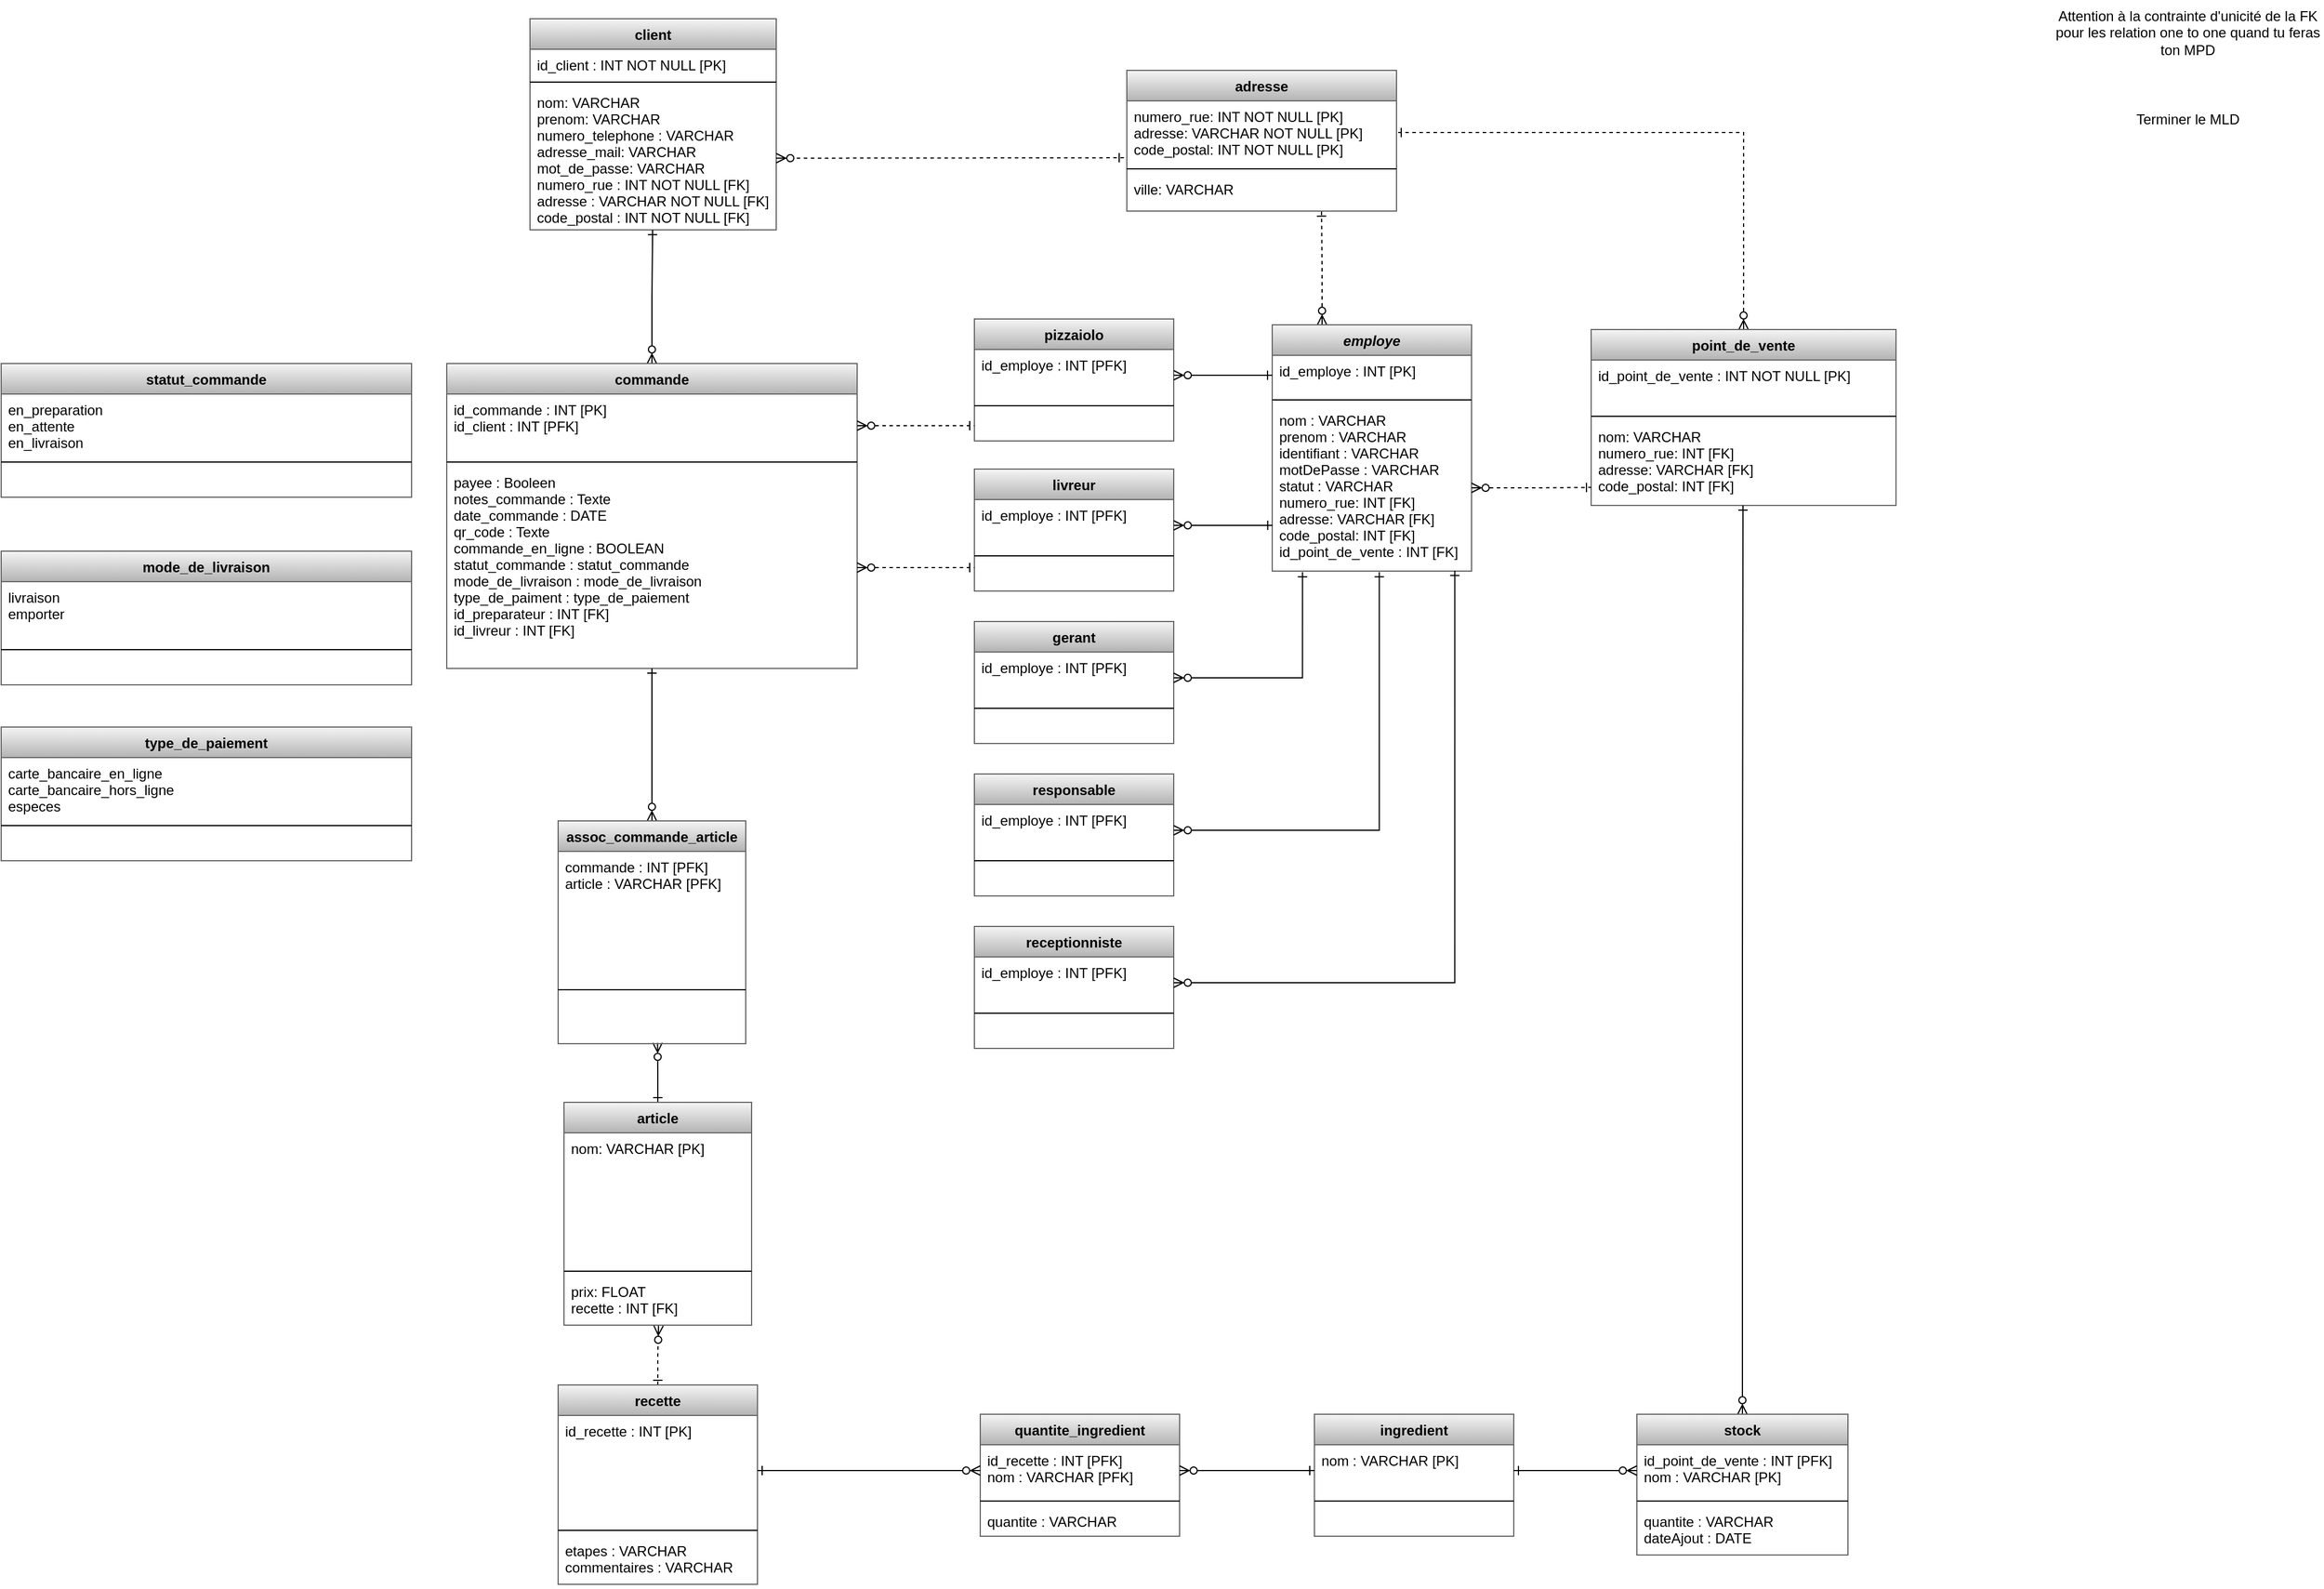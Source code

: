 <mxfile version="20.0.1" type="device"><diagram id="4pZE0eaLuYek-F89iUta" name="Page-1"><mxGraphModel dx="3080" dy="794" grid="1" gridSize="10" guides="1" tooltips="1" connect="1" arrows="1" fold="1" page="1" pageScale="1" pageWidth="827" pageHeight="1169" math="0" shadow="0"><root><mxCell id="0"/><mxCell id="1" parent="0"/><mxCell id="tlW0djvK44GhxYyLrSYD-18" value="client" style="swimlane;fontStyle=1;align=center;verticalAlign=top;childLayout=stackLayout;horizontal=1;startSize=26;horizontalStack=0;resizeParent=1;resizeParentMax=0;resizeLast=0;collapsible=1;marginBottom=0;fillColor=#f5f5f5;gradientColor=#b3b3b3;strokeColor=#666666;" parent="1" vertex="1"><mxGeometry x="-509" y="36" width="210" height="180" as="geometry"/></mxCell><mxCell id="tlW0djvK44GhxYyLrSYD-19" value="id_client : INT NOT NULL [PK]" style="text;strokeColor=none;fillColor=none;align=left;verticalAlign=top;spacingLeft=4;spacingRight=4;overflow=hidden;rotatable=0;points=[[0,0.5],[1,0.5]];portConstraint=eastwest;" parent="tlW0djvK44GhxYyLrSYD-18" vertex="1"><mxGeometry y="26" width="210" height="24" as="geometry"/></mxCell><mxCell id="tlW0djvK44GhxYyLrSYD-20" value="" style="line;strokeWidth=1;fillColor=none;align=left;verticalAlign=middle;spacingTop=-1;spacingLeft=3;spacingRight=3;rotatable=0;labelPosition=right;points=[];portConstraint=eastwest;" parent="tlW0djvK44GhxYyLrSYD-18" vertex="1"><mxGeometry y="50" width="210" height="8" as="geometry"/></mxCell><mxCell id="tlW0djvK44GhxYyLrSYD-21" value="nom: VARCHAR&#10;prenom: VARCHAR&#10;numero_telephone : VARCHAR&#10;adresse_mail: VARCHAR&#10;mot_de_passe: VARCHAR&#10;numero_rue : INT NOT NULL [FK]&#10;adresse : VARCHAR NOT NULL [FK]&#10;code_postal : INT NOT NULL [FK]" style="text;strokeColor=none;fillColor=none;align=left;verticalAlign=top;spacingLeft=4;spacingRight=4;overflow=hidden;rotatable=0;points=[[0,0.5],[1,0.5]];portConstraint=eastwest;" parent="tlW0djvK44GhxYyLrSYD-18" vertex="1"><mxGeometry y="58" width="210" height="122" as="geometry"/></mxCell><mxCell id="YXLJD_VavkNt5PV0fLGa-75" style="edgeStyle=orthogonalEdgeStyle;rounded=0;orthogonalLoop=1;jettySize=auto;html=1;exitX=0.25;exitY=0;exitDx=0;exitDy=0;entryX=0.722;entryY=1.009;entryDx=0;entryDy=0;entryPerimeter=0;startArrow=ERzeroToMany;startFill=0;endArrow=ERone;endFill=0;dashed=1;" parent="1" source="tlW0djvK44GhxYyLrSYD-23" target="tlW0djvK44GhxYyLrSYD-88" edge="1"><mxGeometry relative="1" as="geometry"/></mxCell><mxCell id="tlW0djvK44GhxYyLrSYD-23" value="employe" style="swimlane;fontStyle=3;align=center;verticalAlign=top;childLayout=stackLayout;horizontal=1;startSize=26;horizontalStack=0;resizeParent=1;resizeParentMax=0;resizeLast=0;collapsible=1;marginBottom=0;fillColor=#f5f5f5;gradientColor=#b3b3b3;strokeColor=#666666;" parent="1" vertex="1"><mxGeometry x="124" y="297" width="170" height="210" as="geometry"><mxRectangle x="340" y="87" width="80" height="26" as="alternateBounds"/></mxGeometry></mxCell><mxCell id="tlW0djvK44GhxYyLrSYD-24" value="id_employe : INT [PK]" style="text;strokeColor=none;fillColor=none;align=left;verticalAlign=top;spacingLeft=4;spacingRight=4;overflow=hidden;rotatable=0;points=[[0,0.5],[1,0.5]];portConstraint=eastwest;" parent="tlW0djvK44GhxYyLrSYD-23" vertex="1"><mxGeometry y="26" width="170" height="34" as="geometry"/></mxCell><mxCell id="tlW0djvK44GhxYyLrSYD-25" value="" style="line;strokeWidth=1;fillColor=none;align=left;verticalAlign=middle;spacingTop=-1;spacingLeft=3;spacingRight=3;rotatable=0;labelPosition=right;points=[];portConstraint=eastwest;" parent="tlW0djvK44GhxYyLrSYD-23" vertex="1"><mxGeometry y="60" width="170" height="8" as="geometry"/></mxCell><mxCell id="tlW0djvK44GhxYyLrSYD-26" value="nom : VARCHAR&#10;prenom : VARCHAR&#10;identifiant : VARCHAR&#10;motDePasse : VARCHAR&#10;statut : VARCHAR&#10;numero_rue: INT [FK]&#10;adresse: VARCHAR [FK]&#10;code_postal: INT [FK]&#10;id_point_de_vente : INT [FK]&#10;" style="text;strokeColor=none;fillColor=none;align=left;verticalAlign=top;spacingLeft=4;spacingRight=4;overflow=hidden;rotatable=0;points=[[0,0.5],[1,0.5]];portConstraint=eastwest;" parent="tlW0djvK44GhxYyLrSYD-23" vertex="1"><mxGeometry y="68" width="170" height="142" as="geometry"/></mxCell><mxCell id="YXLJD_VavkNt5PV0fLGa-41" style="edgeStyle=orthogonalEdgeStyle;rounded=0;orthogonalLoop=1;jettySize=auto;html=1;exitX=0.5;exitY=0;exitDx=0;exitDy=0;entryX=0.498;entryY=1.001;entryDx=0;entryDy=0;entryPerimeter=0;startArrow=ERzeroToMany;startFill=0;endArrow=ERone;endFill=0;" parent="1" source="tlW0djvK44GhxYyLrSYD-27" target="tlW0djvK44GhxYyLrSYD-21" edge="1"><mxGeometry relative="1" as="geometry"/></mxCell><mxCell id="tlW0djvK44GhxYyLrSYD-27" value="commande" style="swimlane;fontStyle=1;align=center;verticalAlign=top;childLayout=stackLayout;horizontal=1;startSize=26;horizontalStack=0;resizeParent=1;resizeParentMax=0;resizeLast=0;collapsible=1;marginBottom=0;fillColor=#f5f5f5;gradientColor=#b3b3b3;strokeColor=#666666;" parent="1" vertex="1"><mxGeometry x="-580" y="330" width="350" height="260" as="geometry"/></mxCell><mxCell id="tlW0djvK44GhxYyLrSYD-28" value="id_commande : INT [PK]&#10;id_client : INT [PFK]" style="text;strokeColor=none;fillColor=none;align=left;verticalAlign=top;spacingLeft=4;spacingRight=4;overflow=hidden;rotatable=0;points=[[0,0.5],[1,0.5]];portConstraint=eastwest;" parent="tlW0djvK44GhxYyLrSYD-27" vertex="1"><mxGeometry y="26" width="350" height="54" as="geometry"/></mxCell><mxCell id="tlW0djvK44GhxYyLrSYD-29" value="" style="line;strokeWidth=1;fillColor=none;align=left;verticalAlign=middle;spacingTop=-1;spacingLeft=3;spacingRight=3;rotatable=0;labelPosition=right;points=[];portConstraint=eastwest;" parent="tlW0djvK44GhxYyLrSYD-27" vertex="1"><mxGeometry y="80" width="350" height="8" as="geometry"/></mxCell><mxCell id="tlW0djvK44GhxYyLrSYD-30" value="payee : Booleen&#10;notes_commande : Texte&#10;date_commande : DATE&#10;qr_code : Texte&#10;commande_en_ligne : BOOLEAN&#10;statut_commande : statut_commande&#10;mode_de_livraison : mode_de_livraison&#10;type_de_paiment : type_de_paiement&#10;id_preparateur : INT [FK]&#10;id_livreur : INT [FK]" style="text;strokeColor=none;fillColor=none;align=left;verticalAlign=top;spacingLeft=4;spacingRight=4;overflow=hidden;rotatable=0;points=[[0,0.5],[1,0.5]];portConstraint=eastwest;" parent="tlW0djvK44GhxYyLrSYD-27" vertex="1"><mxGeometry y="88" width="350" height="172" as="geometry"/></mxCell><mxCell id="tlW0djvK44GhxYyLrSYD-31" value="type_de_paiement" style="swimlane;fontStyle=1;align=center;verticalAlign=top;childLayout=stackLayout;horizontal=1;startSize=26;horizontalStack=0;resizeParent=1;resizeParentMax=0;resizeLast=0;collapsible=1;marginBottom=0;fillColor=#f5f5f5;gradientColor=#b3b3b3;strokeColor=#666666;" parent="1" vertex="1"><mxGeometry x="-960" y="640" width="350" height="114" as="geometry"/></mxCell><mxCell id="tlW0djvK44GhxYyLrSYD-32" value="carte_bancaire_en_ligne&#10;carte_bancaire_hors_ligne&#10;especes" style="text;strokeColor=none;fillColor=none;align=left;verticalAlign=top;spacingLeft=4;spacingRight=4;overflow=hidden;rotatable=0;points=[[0,0.5],[1,0.5]];portConstraint=eastwest;" parent="tlW0djvK44GhxYyLrSYD-31" vertex="1"><mxGeometry y="26" width="350" height="54" as="geometry"/></mxCell><mxCell id="tlW0djvK44GhxYyLrSYD-33" value="" style="line;strokeWidth=1;fillColor=none;align=left;verticalAlign=middle;spacingTop=-1;spacingLeft=3;spacingRight=3;rotatable=0;labelPosition=right;points=[];portConstraint=eastwest;" parent="tlW0djvK44GhxYyLrSYD-31" vertex="1"><mxGeometry y="80" width="350" height="8" as="geometry"/></mxCell><mxCell id="tlW0djvK44GhxYyLrSYD-34" value=" " style="text;strokeColor=none;fillColor=none;align=left;verticalAlign=top;spacingLeft=4;spacingRight=4;overflow=hidden;rotatable=0;points=[[0,0.5],[1,0.5]];portConstraint=eastwest;" parent="tlW0djvK44GhxYyLrSYD-31" vertex="1"><mxGeometry y="88" width="350" height="26" as="geometry"/></mxCell><mxCell id="YXLJD_VavkNt5PV0fLGa-74" style="edgeStyle=orthogonalEdgeStyle;rounded=0;orthogonalLoop=1;jettySize=auto;html=1;exitX=0.5;exitY=0;exitDx=0;exitDy=0;entryX=0.53;entryY=0.982;entryDx=0;entryDy=0;entryPerimeter=0;startArrow=ERone;startFill=0;endArrow=ERzeroToMany;endFill=0;" parent="1" source="tlW0djvK44GhxYyLrSYD-35" target="YXLJD_VavkNt5PV0fLGa-7" edge="1"><mxGeometry relative="1" as="geometry"/></mxCell><mxCell id="tlW0djvK44GhxYyLrSYD-35" value="article" style="swimlane;fontStyle=1;align=center;verticalAlign=top;childLayout=stackLayout;horizontal=1;startSize=26;horizontalStack=0;resizeParent=1;resizeParentMax=0;resizeLast=0;collapsible=1;marginBottom=0;fillColor=#f5f5f5;gradientColor=#b3b3b3;strokeColor=#666666;" parent="1" vertex="1"><mxGeometry x="-480" y="960" width="160" height="190" as="geometry"/></mxCell><mxCell id="tlW0djvK44GhxYyLrSYD-36" value="nom: VARCHAR [PK]&#10;" style="text;strokeColor=none;fillColor=none;align=left;verticalAlign=top;spacingLeft=4;spacingRight=4;overflow=hidden;rotatable=0;points=[[0,0.5],[1,0.5]];portConstraint=eastwest;" parent="tlW0djvK44GhxYyLrSYD-35" vertex="1"><mxGeometry y="26" width="160" height="114" as="geometry"/></mxCell><mxCell id="tlW0djvK44GhxYyLrSYD-37" value="" style="line;strokeWidth=1;fillColor=none;align=left;verticalAlign=middle;spacingTop=-1;spacingLeft=3;spacingRight=3;rotatable=0;labelPosition=right;points=[];portConstraint=eastwest;" parent="tlW0djvK44GhxYyLrSYD-35" vertex="1"><mxGeometry y="140" width="160" height="8" as="geometry"/></mxCell><mxCell id="tlW0djvK44GhxYyLrSYD-38" value="prix: FLOAT&#10;recette : INT [FK]" style="text;strokeColor=none;fillColor=none;align=left;verticalAlign=top;spacingLeft=4;spacingRight=4;overflow=hidden;rotatable=0;points=[[0,0.5],[1,0.5]];portConstraint=eastwest;" parent="tlW0djvK44GhxYyLrSYD-35" vertex="1"><mxGeometry y="148" width="160" height="42" as="geometry"/></mxCell><mxCell id="YXLJD_VavkNt5PV0fLGa-2" style="edgeStyle=orthogonalEdgeStyle;rounded=0;orthogonalLoop=1;jettySize=auto;html=1;exitX=0.5;exitY=0;exitDx=0;exitDy=0;entryX=1;entryY=0.5;entryDx=0;entryDy=0;endArrow=ERone;endFill=0;startArrow=ERzeroToMany;startFill=0;dashed=1;" parent="1" source="tlW0djvK44GhxYyLrSYD-40" target="tlW0djvK44GhxYyLrSYD-86" edge="1"><mxGeometry relative="1" as="geometry"/></mxCell><mxCell id="tlW0djvK44GhxYyLrSYD-40" value="point_de_vente" style="swimlane;fontStyle=1;align=center;verticalAlign=top;childLayout=stackLayout;horizontal=1;startSize=26;horizontalStack=0;resizeParent=1;resizeParentMax=0;resizeLast=0;collapsible=1;marginBottom=0;fillColor=#f5f5f5;gradientColor=#b3b3b3;strokeColor=#666666;" parent="1" vertex="1"><mxGeometry x="396" y="301" width="260" height="150" as="geometry"/></mxCell><mxCell id="tlW0djvK44GhxYyLrSYD-41" value="id_point_de_vente : INT NOT NULL [PK]" style="text;strokeColor=none;fillColor=none;align=left;verticalAlign=top;spacingLeft=4;spacingRight=4;overflow=hidden;rotatable=0;points=[[0,0.5],[1,0.5]];portConstraint=eastwest;" parent="tlW0djvK44GhxYyLrSYD-40" vertex="1"><mxGeometry y="26" width="260" height="44" as="geometry"/></mxCell><mxCell id="tlW0djvK44GhxYyLrSYD-42" value="" style="line;strokeWidth=1;fillColor=none;align=left;verticalAlign=middle;spacingTop=-1;spacingLeft=3;spacingRight=3;rotatable=0;labelPosition=right;points=[];portConstraint=eastwest;" parent="tlW0djvK44GhxYyLrSYD-40" vertex="1"><mxGeometry y="70" width="260" height="8" as="geometry"/></mxCell><mxCell id="tlW0djvK44GhxYyLrSYD-43" value="nom: VARCHAR&#10;numero_rue: INT [FK]&#10;adresse: VARCHAR [FK]&#10;code_postal: INT [FK]&#10;" style="text;strokeColor=none;fillColor=none;align=left;verticalAlign=top;spacingLeft=4;spacingRight=4;overflow=hidden;rotatable=0;points=[[0,0.5],[1,0.5]];portConstraint=eastwest;" parent="tlW0djvK44GhxYyLrSYD-40" vertex="1"><mxGeometry y="78" width="260" height="72" as="geometry"/></mxCell><mxCell id="YXLJD_VavkNt5PV0fLGa-3" style="edgeStyle=orthogonalEdgeStyle;rounded=0;orthogonalLoop=1;jettySize=auto;html=1;exitX=0.5;exitY=0;exitDx=0;exitDy=0;entryX=0.504;entryY=1.012;entryDx=0;entryDy=0;entryPerimeter=0;dashed=1;startArrow=ERone;startFill=0;endArrow=ERzeroToMany;endFill=0;" parent="1" source="tlW0djvK44GhxYyLrSYD-81" target="tlW0djvK44GhxYyLrSYD-38" edge="1"><mxGeometry relative="1" as="geometry"/></mxCell><mxCell id="tlW0djvK44GhxYyLrSYD-81" value="recette" style="swimlane;fontStyle=1;align=center;verticalAlign=top;childLayout=stackLayout;horizontal=1;startSize=26;horizontalStack=0;resizeParent=1;resizeParentMax=0;resizeLast=0;collapsible=1;marginBottom=0;fillColor=#f5f5f5;gradientColor=#b3b3b3;strokeColor=#666666;" parent="1" vertex="1"><mxGeometry x="-485" y="1201" width="170" height="170" as="geometry"/></mxCell><mxCell id="tlW0djvK44GhxYyLrSYD-82" value="id_recette : INT [PK]" style="text;strokeColor=none;fillColor=none;align=left;verticalAlign=top;spacingLeft=4;spacingRight=4;overflow=hidden;rotatable=0;points=[[0,0.5],[1,0.5]];portConstraint=eastwest;" parent="tlW0djvK44GhxYyLrSYD-81" vertex="1"><mxGeometry y="26" width="170" height="94" as="geometry"/></mxCell><mxCell id="tlW0djvK44GhxYyLrSYD-83" value="" style="line;strokeWidth=1;fillColor=none;align=left;verticalAlign=middle;spacingTop=-1;spacingLeft=3;spacingRight=3;rotatable=0;labelPosition=right;points=[];portConstraint=eastwest;" parent="tlW0djvK44GhxYyLrSYD-81" vertex="1"><mxGeometry y="120" width="170" height="8" as="geometry"/></mxCell><mxCell id="tlW0djvK44GhxYyLrSYD-84" value="etapes : VARCHAR&#10;commentaires : VARCHAR" style="text;strokeColor=none;fillColor=none;align=left;verticalAlign=top;spacingLeft=4;spacingRight=4;overflow=hidden;rotatable=0;points=[[0,0.5],[1,0.5]];portConstraint=eastwest;" parent="tlW0djvK44GhxYyLrSYD-81" vertex="1"><mxGeometry y="128" width="170" height="42" as="geometry"/></mxCell><mxCell id="tlW0djvK44GhxYyLrSYD-85" value="adresse" style="swimlane;fontStyle=1;align=center;verticalAlign=top;childLayout=stackLayout;horizontal=1;startSize=26;horizontalStack=0;resizeParent=1;resizeParentMax=0;resizeLast=0;collapsible=1;marginBottom=0;fillColor=#f5f5f5;gradientColor=#b3b3b3;strokeColor=#666666;" parent="1" vertex="1"><mxGeometry y="80" width="230" height="120" as="geometry"/></mxCell><mxCell id="tlW0djvK44GhxYyLrSYD-86" value="numero_rue: INT NOT NULL [PK]&#10;adresse: VARCHAR NOT NULL [PK]&#10;code_postal: INT NOT NULL [PK]&#10;" style="text;strokeColor=none;fillColor=none;align=left;verticalAlign=top;spacingLeft=4;spacingRight=4;overflow=hidden;rotatable=0;points=[[0,0.5],[1,0.5]];portConstraint=eastwest;" parent="tlW0djvK44GhxYyLrSYD-85" vertex="1"><mxGeometry y="26" width="230" height="54" as="geometry"/></mxCell><mxCell id="tlW0djvK44GhxYyLrSYD-87" value="" style="line;strokeWidth=1;fillColor=none;align=left;verticalAlign=middle;spacingTop=-1;spacingLeft=3;spacingRight=3;rotatable=0;labelPosition=right;points=[];portConstraint=eastwest;" parent="tlW0djvK44GhxYyLrSYD-85" vertex="1"><mxGeometry y="80" width="230" height="8" as="geometry"/></mxCell><mxCell id="tlW0djvK44GhxYyLrSYD-88" value="ville: VARCHAR" style="text;strokeColor=none;fillColor=none;align=left;verticalAlign=top;spacingLeft=4;spacingRight=4;overflow=hidden;rotatable=0;points=[[0,0.5],[1,0.5]];portConstraint=eastwest;" parent="tlW0djvK44GhxYyLrSYD-85" vertex="1"><mxGeometry y="88" width="230" height="32" as="geometry"/></mxCell><mxCell id="tlW0djvK44GhxYyLrSYD-89" value="" style="endArrow=ERzeroToMany;html=1;rounded=0;dashed=1;endFill=0;startArrow=ERone;startFill=0;exitX=-0.011;exitY=0.899;exitDx=0;exitDy=0;exitPerimeter=0;" parent="1" source="tlW0djvK44GhxYyLrSYD-86" target="tlW0djvK44GhxYyLrSYD-21" edge="1"><mxGeometry width="50" height="50" relative="1" as="geometry"><mxPoint x="-10" y="150" as="sourcePoint"/><mxPoint x="290" y="310" as="targetPoint"/></mxGeometry></mxCell><mxCell id="tlW0djvK44GhxYyLrSYD-114" value="ingredient" style="swimlane;fontStyle=1;align=center;verticalAlign=top;childLayout=stackLayout;horizontal=1;startSize=26;horizontalStack=0;resizeParent=1;resizeParentMax=0;resizeLast=0;collapsible=1;marginBottom=0;fillColor=#f5f5f5;gradientColor=#b3b3b3;strokeColor=#666666;" parent="1" vertex="1"><mxGeometry x="160" y="1226" width="170" height="104" as="geometry"/></mxCell><mxCell id="tlW0djvK44GhxYyLrSYD-115" value="nom : VARCHAR [PK]" style="text;strokeColor=none;fillColor=none;align=left;verticalAlign=top;spacingLeft=4;spacingRight=4;overflow=hidden;rotatable=0;points=[[0,0.5],[1,0.5]];portConstraint=eastwest;" parent="tlW0djvK44GhxYyLrSYD-114" vertex="1"><mxGeometry y="26" width="170" height="44" as="geometry"/></mxCell><mxCell id="tlW0djvK44GhxYyLrSYD-116" value="" style="line;strokeWidth=1;fillColor=none;align=left;verticalAlign=middle;spacingTop=-1;spacingLeft=3;spacingRight=3;rotatable=0;labelPosition=right;points=[];portConstraint=eastwest;" parent="tlW0djvK44GhxYyLrSYD-114" vertex="1"><mxGeometry y="70" width="170" height="8" as="geometry"/></mxCell><mxCell id="tlW0djvK44GhxYyLrSYD-117" value=" " style="text;strokeColor=none;fillColor=none;align=left;verticalAlign=top;spacingLeft=4;spacingRight=4;overflow=hidden;rotatable=0;points=[[0,0.5],[1,0.5]];portConstraint=eastwest;" parent="tlW0djvK44GhxYyLrSYD-114" vertex="1"><mxGeometry y="78" width="170" height="26" as="geometry"/></mxCell><mxCell id="YXLJD_VavkNt5PV0fLGa-1" value="Attention à la contrainte d'unicité de la FK pour les relation one to one quand tu feras ton MPD" style="text;html=1;strokeColor=none;fillColor=none;align=center;verticalAlign=middle;whiteSpace=wrap;rounded=0;" parent="1" vertex="1"><mxGeometry x="790" y="20" width="230" height="56" as="geometry"/></mxCell><mxCell id="YXLJD_VavkNt5PV0fLGa-10" style="edgeStyle=orthogonalEdgeStyle;rounded=0;orthogonalLoop=1;jettySize=auto;html=1;exitX=0.5;exitY=0;exitDx=0;exitDy=0;startArrow=ERzeroToMany;startFill=0;endArrow=ERone;endFill=0;" parent="1" source="YXLJD_VavkNt5PV0fLGa-4" target="tlW0djvK44GhxYyLrSYD-27" edge="1"><mxGeometry relative="1" as="geometry"/></mxCell><mxCell id="YXLJD_VavkNt5PV0fLGa-4" value="assoc_commande_article" style="swimlane;fontStyle=1;align=center;verticalAlign=top;childLayout=stackLayout;horizontal=1;startSize=26;horizontalStack=0;resizeParent=1;resizeParentMax=0;resizeLast=0;collapsible=1;marginBottom=0;fillColor=#f5f5f5;gradientColor=#b3b3b3;strokeColor=#666666;" parent="1" vertex="1"><mxGeometry x="-485" y="720" width="160" height="190" as="geometry"/></mxCell><mxCell id="YXLJD_VavkNt5PV0fLGa-5" value="commande : INT [PFK]&#10;article : VARCHAR [PFK]" style="text;strokeColor=none;fillColor=none;align=left;verticalAlign=top;spacingLeft=4;spacingRight=4;overflow=hidden;rotatable=0;points=[[0,0.5],[1,0.5]];portConstraint=eastwest;" parent="YXLJD_VavkNt5PV0fLGa-4" vertex="1"><mxGeometry y="26" width="160" height="114" as="geometry"/></mxCell><mxCell id="YXLJD_VavkNt5PV0fLGa-6" value="" style="line;strokeWidth=1;fillColor=none;align=left;verticalAlign=middle;spacingTop=-1;spacingLeft=3;spacingRight=3;rotatable=0;labelPosition=right;points=[];portConstraint=eastwest;" parent="YXLJD_VavkNt5PV0fLGa-4" vertex="1"><mxGeometry y="140" width="160" height="8" as="geometry"/></mxCell><mxCell id="YXLJD_VavkNt5PV0fLGa-7" value=" " style="text;strokeColor=none;fillColor=none;align=left;verticalAlign=top;spacingLeft=4;spacingRight=4;overflow=hidden;rotatable=0;points=[[0,0.5],[1,0.5]];portConstraint=eastwest;" parent="YXLJD_VavkNt5PV0fLGa-4" vertex="1"><mxGeometry y="148" width="160" height="42" as="geometry"/></mxCell><mxCell id="YXLJD_VavkNt5PV0fLGa-39" style="edgeStyle=orthogonalEdgeStyle;rounded=0;orthogonalLoop=1;jettySize=auto;html=1;exitX=0.5;exitY=0;exitDx=0;exitDy=0;entryX=0.498;entryY=1;entryDx=0;entryDy=0;entryPerimeter=0;startArrow=ERzeroToMany;startFill=0;endArrow=ERone;endFill=0;" parent="1" source="YXLJD_VavkNt5PV0fLGa-11" target="tlW0djvK44GhxYyLrSYD-43" edge="1"><mxGeometry relative="1" as="geometry"/></mxCell><mxCell id="YXLJD_VavkNt5PV0fLGa-11" value="stock" style="swimlane;fontStyle=1;align=center;verticalAlign=top;childLayout=stackLayout;horizontal=1;startSize=26;horizontalStack=0;resizeParent=1;resizeParentMax=0;resizeLast=0;collapsible=1;marginBottom=0;fillColor=#f5f5f5;gradientColor=#b3b3b3;strokeColor=#666666;" parent="1" vertex="1"><mxGeometry x="435" y="1226" width="180" height="120" as="geometry"/></mxCell><mxCell id="YXLJD_VavkNt5PV0fLGa-12" value="id_point_de_vente : INT [PFK]&#10;nom : VARCHAR [PK]" style="text;strokeColor=none;fillColor=none;align=left;verticalAlign=top;spacingLeft=4;spacingRight=4;overflow=hidden;rotatable=0;points=[[0,0.5],[1,0.5]];portConstraint=eastwest;" parent="YXLJD_VavkNt5PV0fLGa-11" vertex="1"><mxGeometry y="26" width="180" height="44" as="geometry"/></mxCell><mxCell id="YXLJD_VavkNt5PV0fLGa-13" value="" style="line;strokeWidth=1;fillColor=none;align=left;verticalAlign=middle;spacingTop=-1;spacingLeft=3;spacingRight=3;rotatable=0;labelPosition=right;points=[];portConstraint=eastwest;" parent="YXLJD_VavkNt5PV0fLGa-11" vertex="1"><mxGeometry y="70" width="180" height="8" as="geometry"/></mxCell><mxCell id="YXLJD_VavkNt5PV0fLGa-14" value="quantite : VARCHAR&#10;dateAjout : DATE" style="text;strokeColor=none;fillColor=none;align=left;verticalAlign=top;spacingLeft=4;spacingRight=4;overflow=hidden;rotatable=0;points=[[0,0.5],[1,0.5]];portConstraint=eastwest;" parent="YXLJD_VavkNt5PV0fLGa-11" vertex="1"><mxGeometry y="78" width="180" height="42" as="geometry"/></mxCell><mxCell id="YXLJD_VavkNt5PV0fLGa-20" value="Terminer le MLD" style="text;html=1;strokeColor=none;fillColor=none;align=center;verticalAlign=middle;whiteSpace=wrap;rounded=0;" parent="1" vertex="1"><mxGeometry x="790" y="94" width="230" height="56" as="geometry"/></mxCell><mxCell id="YXLJD_VavkNt5PV0fLGa-23" value="statut_commande" style="swimlane;fontStyle=1;align=center;verticalAlign=top;childLayout=stackLayout;horizontal=1;startSize=26;horizontalStack=0;resizeParent=1;resizeParentMax=0;resizeLast=0;collapsible=1;marginBottom=0;fillColor=#f5f5f5;gradientColor=#b3b3b3;strokeColor=#666666;" parent="1" vertex="1"><mxGeometry x="-960" y="330" width="350" height="114" as="geometry"/></mxCell><mxCell id="YXLJD_VavkNt5PV0fLGa-24" value="en_preparation&#10;en_attente&#10;en_livraison" style="text;strokeColor=none;fillColor=none;align=left;verticalAlign=top;spacingLeft=4;spacingRight=4;overflow=hidden;rotatable=0;points=[[0,0.5],[1,0.5]];portConstraint=eastwest;" parent="YXLJD_VavkNt5PV0fLGa-23" vertex="1"><mxGeometry y="26" width="350" height="54" as="geometry"/></mxCell><mxCell id="YXLJD_VavkNt5PV0fLGa-25" value="" style="line;strokeWidth=1;fillColor=none;align=left;verticalAlign=middle;spacingTop=-1;spacingLeft=3;spacingRight=3;rotatable=0;labelPosition=right;points=[];portConstraint=eastwest;" parent="YXLJD_VavkNt5PV0fLGa-23" vertex="1"><mxGeometry y="80" width="350" height="8" as="geometry"/></mxCell><mxCell id="YXLJD_VavkNt5PV0fLGa-26" value=" " style="text;strokeColor=none;fillColor=none;align=left;verticalAlign=top;spacingLeft=4;spacingRight=4;overflow=hidden;rotatable=0;points=[[0,0.5],[1,0.5]];portConstraint=eastwest;" parent="YXLJD_VavkNt5PV0fLGa-23" vertex="1"><mxGeometry y="88" width="350" height="26" as="geometry"/></mxCell><mxCell id="YXLJD_VavkNt5PV0fLGa-27" value="mode_de_livraison" style="swimlane;fontStyle=1;align=center;verticalAlign=top;childLayout=stackLayout;horizontal=1;startSize=26;horizontalStack=0;resizeParent=1;resizeParentMax=0;resizeLast=0;collapsible=1;marginBottom=0;fillColor=#f5f5f5;gradientColor=#b3b3b3;strokeColor=#666666;" parent="1" vertex="1"><mxGeometry x="-960" y="490" width="350" height="114" as="geometry"/></mxCell><mxCell id="YXLJD_VavkNt5PV0fLGa-28" value="livraison&#10;emporter" style="text;strokeColor=none;fillColor=none;align=left;verticalAlign=top;spacingLeft=4;spacingRight=4;overflow=hidden;rotatable=0;points=[[0,0.5],[1,0.5]];portConstraint=eastwest;" parent="YXLJD_VavkNt5PV0fLGa-27" vertex="1"><mxGeometry y="26" width="350" height="54" as="geometry"/></mxCell><mxCell id="YXLJD_VavkNt5PV0fLGa-29" value="" style="line;strokeWidth=1;fillColor=none;align=left;verticalAlign=middle;spacingTop=-1;spacingLeft=3;spacingRight=3;rotatable=0;labelPosition=right;points=[];portConstraint=eastwest;" parent="YXLJD_VavkNt5PV0fLGa-27" vertex="1"><mxGeometry y="80" width="350" height="8" as="geometry"/></mxCell><mxCell id="YXLJD_VavkNt5PV0fLGa-30" value=" " style="text;strokeColor=none;fillColor=none;align=left;verticalAlign=top;spacingLeft=4;spacingRight=4;overflow=hidden;rotatable=0;points=[[0,0.5],[1,0.5]];portConstraint=eastwest;" parent="YXLJD_VavkNt5PV0fLGa-27" vertex="1"><mxGeometry y="88" width="350" height="26" as="geometry"/></mxCell><mxCell id="YXLJD_VavkNt5PV0fLGa-32" value="quantite_ingredient" style="swimlane;fontStyle=1;align=center;verticalAlign=top;childLayout=stackLayout;horizontal=1;startSize=26;horizontalStack=0;resizeParent=1;resizeParentMax=0;resizeLast=0;collapsible=1;marginBottom=0;fillColor=#f5f5f5;gradientColor=#b3b3b3;strokeColor=#666666;" parent="1" vertex="1"><mxGeometry x="-125" y="1226" width="170" height="104" as="geometry"/></mxCell><mxCell id="YXLJD_VavkNt5PV0fLGa-33" value="id_recette : INT [PFK]&#10;nom : VARCHAR [PFK]" style="text;strokeColor=none;fillColor=none;align=left;verticalAlign=top;spacingLeft=4;spacingRight=4;overflow=hidden;rotatable=0;points=[[0,0.5],[1,0.5]];portConstraint=eastwest;" parent="YXLJD_VavkNt5PV0fLGa-32" vertex="1"><mxGeometry y="26" width="170" height="44" as="geometry"/></mxCell><mxCell id="YXLJD_VavkNt5PV0fLGa-34" value="" style="line;strokeWidth=1;fillColor=none;align=left;verticalAlign=middle;spacingTop=-1;spacingLeft=3;spacingRight=3;rotatable=0;labelPosition=right;points=[];portConstraint=eastwest;" parent="YXLJD_VavkNt5PV0fLGa-32" vertex="1"><mxGeometry y="70" width="170" height="8" as="geometry"/></mxCell><mxCell id="YXLJD_VavkNt5PV0fLGa-35" value="quantite : VARCHAR" style="text;strokeColor=none;fillColor=none;align=left;verticalAlign=top;spacingLeft=4;spacingRight=4;overflow=hidden;rotatable=0;points=[[0,0.5],[1,0.5]];portConstraint=eastwest;" parent="YXLJD_VavkNt5PV0fLGa-32" vertex="1"><mxGeometry y="78" width="170" height="26" as="geometry"/></mxCell><mxCell id="YXLJD_VavkNt5PV0fLGa-40" style="edgeStyle=orthogonalEdgeStyle;rounded=0;orthogonalLoop=1;jettySize=auto;html=1;exitX=0;exitY=0.5;exitDx=0;exitDy=0;entryX=1;entryY=0.5;entryDx=0;entryDy=0;startArrow=ERzeroToMany;startFill=0;endArrow=ERone;endFill=0;" parent="1" source="YXLJD_VavkNt5PV0fLGa-12" target="tlW0djvK44GhxYyLrSYD-115" edge="1"><mxGeometry relative="1" as="geometry"/></mxCell><mxCell id="YXLJD_VavkNt5PV0fLGa-42" value="pizzaiolo" style="swimlane;fontStyle=1;align=center;verticalAlign=top;childLayout=stackLayout;horizontal=1;startSize=26;horizontalStack=0;resizeParent=1;resizeParentMax=0;resizeLast=0;collapsible=1;marginBottom=0;fillColor=#f5f5f5;gradientColor=#b3b3b3;strokeColor=#666666;" parent="1" vertex="1"><mxGeometry x="-130" y="292" width="170" height="104" as="geometry"/></mxCell><mxCell id="YXLJD_VavkNt5PV0fLGa-43" value="id_employe : INT [PFK]" style="text;strokeColor=none;fillColor=none;align=left;verticalAlign=top;spacingLeft=4;spacingRight=4;overflow=hidden;rotatable=0;points=[[0,0.5],[1,0.5]];portConstraint=eastwest;" parent="YXLJD_VavkNt5PV0fLGa-42" vertex="1"><mxGeometry y="26" width="170" height="44" as="geometry"/></mxCell><mxCell id="YXLJD_VavkNt5PV0fLGa-44" value="" style="line;strokeWidth=1;fillColor=none;align=left;verticalAlign=middle;spacingTop=-1;spacingLeft=3;spacingRight=3;rotatable=0;labelPosition=right;points=[];portConstraint=eastwest;" parent="YXLJD_VavkNt5PV0fLGa-42" vertex="1"><mxGeometry y="70" width="170" height="8" as="geometry"/></mxCell><mxCell id="YXLJD_VavkNt5PV0fLGa-45" value=" " style="text;strokeColor=none;fillColor=none;align=left;verticalAlign=top;spacingLeft=4;spacingRight=4;overflow=hidden;rotatable=0;points=[[0,0.5],[1,0.5]];portConstraint=eastwest;" parent="YXLJD_VavkNt5PV0fLGa-42" vertex="1"><mxGeometry y="78" width="170" height="26" as="geometry"/></mxCell><mxCell id="YXLJD_VavkNt5PV0fLGa-46" value="livreur" style="swimlane;fontStyle=1;align=center;verticalAlign=top;childLayout=stackLayout;horizontal=1;startSize=26;horizontalStack=0;resizeParent=1;resizeParentMax=0;resizeLast=0;collapsible=1;marginBottom=0;fillColor=#f5f5f5;gradientColor=#b3b3b3;strokeColor=#666666;" parent="1" vertex="1"><mxGeometry x="-130" y="420" width="170" height="104" as="geometry"/></mxCell><mxCell id="YXLJD_VavkNt5PV0fLGa-47" value="id_employe : INT [PFK]" style="text;strokeColor=none;fillColor=none;align=left;verticalAlign=top;spacingLeft=4;spacingRight=4;overflow=hidden;rotatable=0;points=[[0,0.5],[1,0.5]];portConstraint=eastwest;" parent="YXLJD_VavkNt5PV0fLGa-46" vertex="1"><mxGeometry y="26" width="170" height="44" as="geometry"/></mxCell><mxCell id="YXLJD_VavkNt5PV0fLGa-48" value="" style="line;strokeWidth=1;fillColor=none;align=left;verticalAlign=middle;spacingTop=-1;spacingLeft=3;spacingRight=3;rotatable=0;labelPosition=right;points=[];portConstraint=eastwest;" parent="YXLJD_VavkNt5PV0fLGa-46" vertex="1"><mxGeometry y="70" width="170" height="8" as="geometry"/></mxCell><mxCell id="YXLJD_VavkNt5PV0fLGa-49" value=" " style="text;strokeColor=none;fillColor=none;align=left;verticalAlign=top;spacingLeft=4;spacingRight=4;overflow=hidden;rotatable=0;points=[[0,0.5],[1,0.5]];portConstraint=eastwest;" parent="YXLJD_VavkNt5PV0fLGa-46" vertex="1"><mxGeometry y="78" width="170" height="26" as="geometry"/></mxCell><mxCell id="YXLJD_VavkNt5PV0fLGa-50" value="gerant" style="swimlane;fontStyle=1;align=center;verticalAlign=top;childLayout=stackLayout;horizontal=1;startSize=26;horizontalStack=0;resizeParent=1;resizeParentMax=0;resizeLast=0;collapsible=1;marginBottom=0;fillColor=#f5f5f5;gradientColor=#b3b3b3;strokeColor=#666666;" parent="1" vertex="1"><mxGeometry x="-130" y="550" width="170" height="104" as="geometry"/></mxCell><mxCell id="YXLJD_VavkNt5PV0fLGa-51" value="id_employe : INT [PFK]" style="text;strokeColor=none;fillColor=none;align=left;verticalAlign=top;spacingLeft=4;spacingRight=4;overflow=hidden;rotatable=0;points=[[0,0.5],[1,0.5]];portConstraint=eastwest;" parent="YXLJD_VavkNt5PV0fLGa-50" vertex="1"><mxGeometry y="26" width="170" height="44" as="geometry"/></mxCell><mxCell id="YXLJD_VavkNt5PV0fLGa-52" value="" style="line;strokeWidth=1;fillColor=none;align=left;verticalAlign=middle;spacingTop=-1;spacingLeft=3;spacingRight=3;rotatable=0;labelPosition=right;points=[];portConstraint=eastwest;" parent="YXLJD_VavkNt5PV0fLGa-50" vertex="1"><mxGeometry y="70" width="170" height="8" as="geometry"/></mxCell><mxCell id="YXLJD_VavkNt5PV0fLGa-53" value=" " style="text;strokeColor=none;fillColor=none;align=left;verticalAlign=top;spacingLeft=4;spacingRight=4;overflow=hidden;rotatable=0;points=[[0,0.5],[1,0.5]];portConstraint=eastwest;" parent="YXLJD_VavkNt5PV0fLGa-50" vertex="1"><mxGeometry y="78" width="170" height="26" as="geometry"/></mxCell><mxCell id="YXLJD_VavkNt5PV0fLGa-54" value="responsable" style="swimlane;fontStyle=1;align=center;verticalAlign=top;childLayout=stackLayout;horizontal=1;startSize=26;horizontalStack=0;resizeParent=1;resizeParentMax=0;resizeLast=0;collapsible=1;marginBottom=0;fillColor=#f5f5f5;gradientColor=#b3b3b3;strokeColor=#666666;" parent="1" vertex="1"><mxGeometry x="-130" y="680" width="170" height="104" as="geometry"/></mxCell><mxCell id="YXLJD_VavkNt5PV0fLGa-55" value="id_employe : INT [PFK]" style="text;strokeColor=none;fillColor=none;align=left;verticalAlign=top;spacingLeft=4;spacingRight=4;overflow=hidden;rotatable=0;points=[[0,0.5],[1,0.5]];portConstraint=eastwest;" parent="YXLJD_VavkNt5PV0fLGa-54" vertex="1"><mxGeometry y="26" width="170" height="44" as="geometry"/></mxCell><mxCell id="YXLJD_VavkNt5PV0fLGa-56" value="" style="line;strokeWidth=1;fillColor=none;align=left;verticalAlign=middle;spacingTop=-1;spacingLeft=3;spacingRight=3;rotatable=0;labelPosition=right;points=[];portConstraint=eastwest;" parent="YXLJD_VavkNt5PV0fLGa-54" vertex="1"><mxGeometry y="70" width="170" height="8" as="geometry"/></mxCell><mxCell id="YXLJD_VavkNt5PV0fLGa-57" value=" " style="text;strokeColor=none;fillColor=none;align=left;verticalAlign=top;spacingLeft=4;spacingRight=4;overflow=hidden;rotatable=0;points=[[0,0.5],[1,0.5]];portConstraint=eastwest;" parent="YXLJD_VavkNt5PV0fLGa-54" vertex="1"><mxGeometry y="78" width="170" height="26" as="geometry"/></mxCell><mxCell id="YXLJD_VavkNt5PV0fLGa-58" value="receptionniste" style="swimlane;fontStyle=1;align=center;verticalAlign=top;childLayout=stackLayout;horizontal=1;startSize=26;horizontalStack=0;resizeParent=1;resizeParentMax=0;resizeLast=0;collapsible=1;marginBottom=0;fillColor=#f5f5f5;gradientColor=#b3b3b3;strokeColor=#666666;" parent="1" vertex="1"><mxGeometry x="-130" y="810" width="170" height="104" as="geometry"/></mxCell><mxCell id="YXLJD_VavkNt5PV0fLGa-59" value="id_employe : INT [PFK]" style="text;strokeColor=none;fillColor=none;align=left;verticalAlign=top;spacingLeft=4;spacingRight=4;overflow=hidden;rotatable=0;points=[[0,0.5],[1,0.5]];portConstraint=eastwest;" parent="YXLJD_VavkNt5PV0fLGa-58" vertex="1"><mxGeometry y="26" width="170" height="44" as="geometry"/></mxCell><mxCell id="YXLJD_VavkNt5PV0fLGa-60" value="" style="line;strokeWidth=1;fillColor=none;align=left;verticalAlign=middle;spacingTop=-1;spacingLeft=3;spacingRight=3;rotatable=0;labelPosition=right;points=[];portConstraint=eastwest;" parent="YXLJD_VavkNt5PV0fLGa-58" vertex="1"><mxGeometry y="70" width="170" height="8" as="geometry"/></mxCell><mxCell id="YXLJD_VavkNt5PV0fLGa-61" value=" " style="text;strokeColor=none;fillColor=none;align=left;verticalAlign=top;spacingLeft=4;spacingRight=4;overflow=hidden;rotatable=0;points=[[0,0.5],[1,0.5]];portConstraint=eastwest;" parent="YXLJD_VavkNt5PV0fLGa-58" vertex="1"><mxGeometry y="78" width="170" height="26" as="geometry"/></mxCell><mxCell id="YXLJD_VavkNt5PV0fLGa-62" style="edgeStyle=orthogonalEdgeStyle;rounded=0;orthogonalLoop=1;jettySize=auto;html=1;exitX=0;exitY=0.5;exitDx=0;exitDy=0;startArrow=ERzeroToMany;startFill=0;endArrow=ERone;endFill=0;" parent="1" source="YXLJD_VavkNt5PV0fLGa-33" target="tlW0djvK44GhxYyLrSYD-82" edge="1"><mxGeometry relative="1" as="geometry"/></mxCell><mxCell id="YXLJD_VavkNt5PV0fLGa-63" style="edgeStyle=orthogonalEdgeStyle;rounded=0;orthogonalLoop=1;jettySize=auto;html=1;exitX=1;exitY=0.5;exitDx=0;exitDy=0;entryX=0;entryY=0.5;entryDx=0;entryDy=0;startArrow=ERzeroToMany;startFill=0;endArrow=ERone;endFill=0;" parent="1" source="YXLJD_VavkNt5PV0fLGa-33" target="tlW0djvK44GhxYyLrSYD-115" edge="1"><mxGeometry relative="1" as="geometry"/></mxCell><mxCell id="YXLJD_VavkNt5PV0fLGa-65" style="edgeStyle=orthogonalEdgeStyle;rounded=0;orthogonalLoop=1;jettySize=auto;html=1;exitX=1;exitY=0.5;exitDx=0;exitDy=0;entryX=0;entryY=0.787;entryDx=0;entryDy=0;entryPerimeter=0;dashed=1;startArrow=ERzeroToMany;startFill=0;endArrow=ERone;endFill=0;" parent="1" source="tlW0djvK44GhxYyLrSYD-26" target="tlW0djvK44GhxYyLrSYD-43" edge="1"><mxGeometry relative="1" as="geometry"/></mxCell><mxCell id="YXLJD_VavkNt5PV0fLGa-66" style="edgeStyle=orthogonalEdgeStyle;rounded=0;orthogonalLoop=1;jettySize=auto;html=1;exitX=1;exitY=0.5;exitDx=0;exitDy=0;entryX=0;entryY=0.5;entryDx=0;entryDy=0;startArrow=ERzeroToMany;startFill=0;endArrow=ERone;endFill=0;" parent="1" source="YXLJD_VavkNt5PV0fLGa-43" target="tlW0djvK44GhxYyLrSYD-24" edge="1"><mxGeometry relative="1" as="geometry"/></mxCell><mxCell id="YXLJD_VavkNt5PV0fLGa-67" style="edgeStyle=orthogonalEdgeStyle;rounded=0;orthogonalLoop=1;jettySize=auto;html=1;exitX=1;exitY=0.5;exitDx=0;exitDy=0;entryX=0.001;entryY=0.725;entryDx=0;entryDy=0;entryPerimeter=0;startArrow=ERzeroToMany;startFill=0;endArrow=ERone;endFill=0;" parent="1" source="YXLJD_VavkNt5PV0fLGa-47" target="tlW0djvK44GhxYyLrSYD-26" edge="1"><mxGeometry relative="1" as="geometry"/></mxCell><mxCell id="YXLJD_VavkNt5PV0fLGa-68" style="edgeStyle=orthogonalEdgeStyle;rounded=0;orthogonalLoop=1;jettySize=auto;html=1;exitX=1;exitY=0.5;exitDx=0;exitDy=0;entryX=0.152;entryY=1.006;entryDx=0;entryDy=0;entryPerimeter=0;startArrow=ERzeroToMany;startFill=0;endArrow=ERone;endFill=0;" parent="1" source="YXLJD_VavkNt5PV0fLGa-51" target="tlW0djvK44GhxYyLrSYD-26" edge="1"><mxGeometry relative="1" as="geometry"/></mxCell><mxCell id="YXLJD_VavkNt5PV0fLGa-71" style="edgeStyle=orthogonalEdgeStyle;rounded=0;orthogonalLoop=1;jettySize=auto;html=1;exitX=1;exitY=0.5;exitDx=0;exitDy=0;entryX=0.537;entryY=1.006;entryDx=0;entryDy=0;entryPerimeter=0;startArrow=ERzeroToMany;startFill=0;endArrow=ERone;endFill=0;" parent="1" source="YXLJD_VavkNt5PV0fLGa-55" target="tlW0djvK44GhxYyLrSYD-26" edge="1"><mxGeometry relative="1" as="geometry"/></mxCell><mxCell id="YXLJD_VavkNt5PV0fLGa-72" style="edgeStyle=orthogonalEdgeStyle;rounded=0;orthogonalLoop=1;jettySize=auto;html=1;exitX=1;exitY=0.5;exitDx=0;exitDy=0;entryX=0.916;entryY=0.998;entryDx=0;entryDy=0;entryPerimeter=0;startArrow=ERzeroToMany;startFill=0;endArrow=ERone;endFill=0;" parent="1" source="YXLJD_VavkNt5PV0fLGa-59" target="tlW0djvK44GhxYyLrSYD-26" edge="1"><mxGeometry relative="1" as="geometry"/></mxCell><mxCell id="KT7e6hSd1MUuOYc6Y6Qm-2" style="edgeStyle=orthogonalEdgeStyle;rounded=0;orthogonalLoop=1;jettySize=auto;html=1;exitX=1;exitY=0.5;exitDx=0;exitDy=0;dashed=1;startArrow=ERzeroToMany;startFill=0;endArrow=ERone;endFill=0;" edge="1" parent="1" source="tlW0djvK44GhxYyLrSYD-28"><mxGeometry relative="1" as="geometry"><mxPoint x="-130" y="383" as="targetPoint"/></mxGeometry></mxCell><mxCell id="KT7e6hSd1MUuOYc6Y6Qm-5" style="edgeStyle=orthogonalEdgeStyle;rounded=0;orthogonalLoop=1;jettySize=auto;html=1;exitX=1;exitY=0.5;exitDx=0;exitDy=0;entryX=0;entryY=0.231;entryDx=0;entryDy=0;entryPerimeter=0;dashed=1;startArrow=ERzeroToMany;startFill=0;endArrow=ERone;endFill=0;" edge="1" parent="1" source="tlW0djvK44GhxYyLrSYD-30" target="YXLJD_VavkNt5PV0fLGa-49"><mxGeometry relative="1" as="geometry"/></mxCell></root></mxGraphModel></diagram></mxfile>